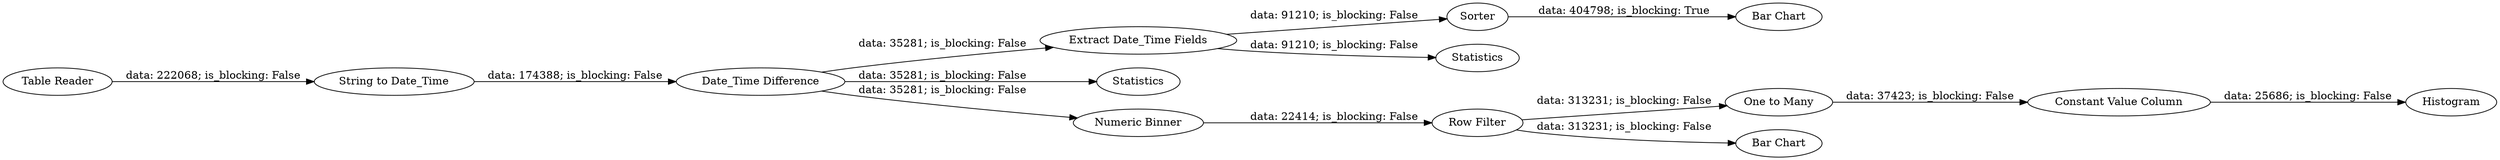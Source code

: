 digraph {
	"2622240079746593151_15" [label=Sorter]
	"2622240079746593151_5" [label=Histogram]
	"2622240079746593151_1" [label="Table Reader"]
	"2622240079746593151_3" [label="Date_Time Difference"]
	"2622240079746593151_2" [label="String to Date_Time"]
	"2622240079746593151_10" [label="Constant Value Column"]
	"2622240079746593151_4" [label="Extract Date_Time Fields"]
	"2622240079746593151_9" [label="Row Filter"]
	"2622240079746593151_16" [label=Statistics]
	"2622240079746593151_13" [label="One to Many"]
	"2622240079746593151_14" [label="Bar Chart"]
	"2622240079746593151_6" [label=Statistics]
	"2622240079746593151_12" [label="Bar Chart"]
	"2622240079746593151_7" [label="Numeric Binner"]
	"2622240079746593151_9" -> "2622240079746593151_13" [label="data: 313231; is_blocking: False"]
	"2622240079746593151_3" -> "2622240079746593151_7" [label="data: 35281; is_blocking: False"]
	"2622240079746593151_10" -> "2622240079746593151_5" [label="data: 25686; is_blocking: False"]
	"2622240079746593151_3" -> "2622240079746593151_4" [label="data: 35281; is_blocking: False"]
	"2622240079746593151_1" -> "2622240079746593151_2" [label="data: 222068; is_blocking: False"]
	"2622240079746593151_3" -> "2622240079746593151_16" [label="data: 35281; is_blocking: False"]
	"2622240079746593151_4" -> "2622240079746593151_6" [label="data: 91210; is_blocking: False"]
	"2622240079746593151_7" -> "2622240079746593151_9" [label="data: 22414; is_blocking: False"]
	"2622240079746593151_15" -> "2622240079746593151_14" [label="data: 404798; is_blocking: True"]
	"2622240079746593151_4" -> "2622240079746593151_15" [label="data: 91210; is_blocking: False"]
	"2622240079746593151_2" -> "2622240079746593151_3" [label="data: 174388; is_blocking: False"]
	"2622240079746593151_9" -> "2622240079746593151_12" [label="data: 313231; is_blocking: False"]
	"2622240079746593151_13" -> "2622240079746593151_10" [label="data: 37423; is_blocking: False"]
	rankdir=LR
}

